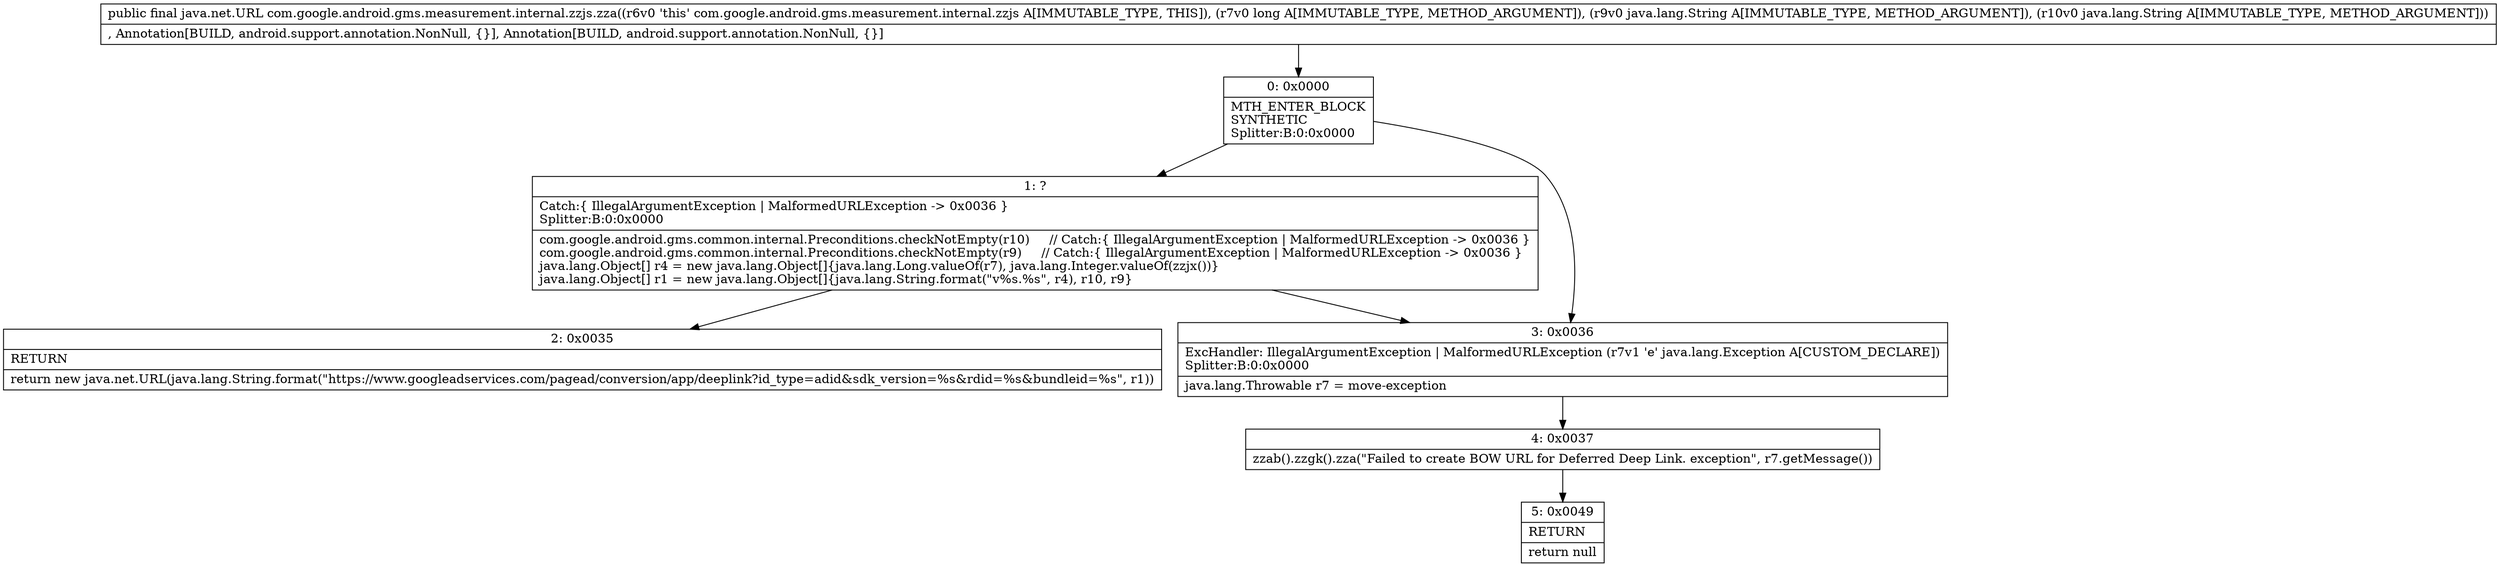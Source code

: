 digraph "CFG forcom.google.android.gms.measurement.internal.zzjs.zza(JLjava\/lang\/String;Ljava\/lang\/String;)Ljava\/net\/URL;" {
Node_0 [shape=record,label="{0\:\ 0x0000|MTH_ENTER_BLOCK\lSYNTHETIC\lSplitter:B:0:0x0000\l}"];
Node_1 [shape=record,label="{1\:\ ?|Catch:\{ IllegalArgumentException \| MalformedURLException \-\> 0x0036 \}\lSplitter:B:0:0x0000\l|com.google.android.gms.common.internal.Preconditions.checkNotEmpty(r10)     \/\/ Catch:\{ IllegalArgumentException \| MalformedURLException \-\> 0x0036 \}\lcom.google.android.gms.common.internal.Preconditions.checkNotEmpty(r9)     \/\/ Catch:\{ IllegalArgumentException \| MalformedURLException \-\> 0x0036 \}\ljava.lang.Object[] r4 = new java.lang.Object[]\{java.lang.Long.valueOf(r7), java.lang.Integer.valueOf(zzjx())\}\ljava.lang.Object[] r1 = new java.lang.Object[]\{java.lang.String.format(\"v%s.%s\", r4), r10, r9\}\l}"];
Node_2 [shape=record,label="{2\:\ 0x0035|RETURN\l|return new java.net.URL(java.lang.String.format(\"https:\/\/www.googleadservices.com\/pagead\/conversion\/app\/deeplink?id_type=adid&sdk_version=%s&rdid=%s&bundleid=%s\", r1))\l}"];
Node_3 [shape=record,label="{3\:\ 0x0036|ExcHandler: IllegalArgumentException \| MalformedURLException (r7v1 'e' java.lang.Exception A[CUSTOM_DECLARE])\lSplitter:B:0:0x0000\l|java.lang.Throwable r7 = move\-exception\l}"];
Node_4 [shape=record,label="{4\:\ 0x0037|zzab().zzgk().zza(\"Failed to create BOW URL for Deferred Deep Link. exception\", r7.getMessage())\l}"];
Node_5 [shape=record,label="{5\:\ 0x0049|RETURN\l|return null\l}"];
MethodNode[shape=record,label="{public final java.net.URL com.google.android.gms.measurement.internal.zzjs.zza((r6v0 'this' com.google.android.gms.measurement.internal.zzjs A[IMMUTABLE_TYPE, THIS]), (r7v0 long A[IMMUTABLE_TYPE, METHOD_ARGUMENT]), (r9v0 java.lang.String A[IMMUTABLE_TYPE, METHOD_ARGUMENT]), (r10v0 java.lang.String A[IMMUTABLE_TYPE, METHOD_ARGUMENT]))  | , Annotation[BUILD, android.support.annotation.NonNull, \{\}], Annotation[BUILD, android.support.annotation.NonNull, \{\}]\l}"];
MethodNode -> Node_0;
Node_0 -> Node_1;
Node_0 -> Node_3;
Node_1 -> Node_2;
Node_1 -> Node_3;
Node_3 -> Node_4;
Node_4 -> Node_5;
}

